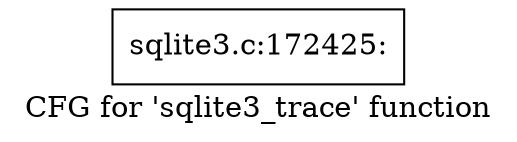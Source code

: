 digraph "CFG for 'sqlite3_trace' function" {
	label="CFG for 'sqlite3_trace' function";

	Node0x55c0f6a1afc0 [shape=record,label="{sqlite3.c:172425:}"];
}
